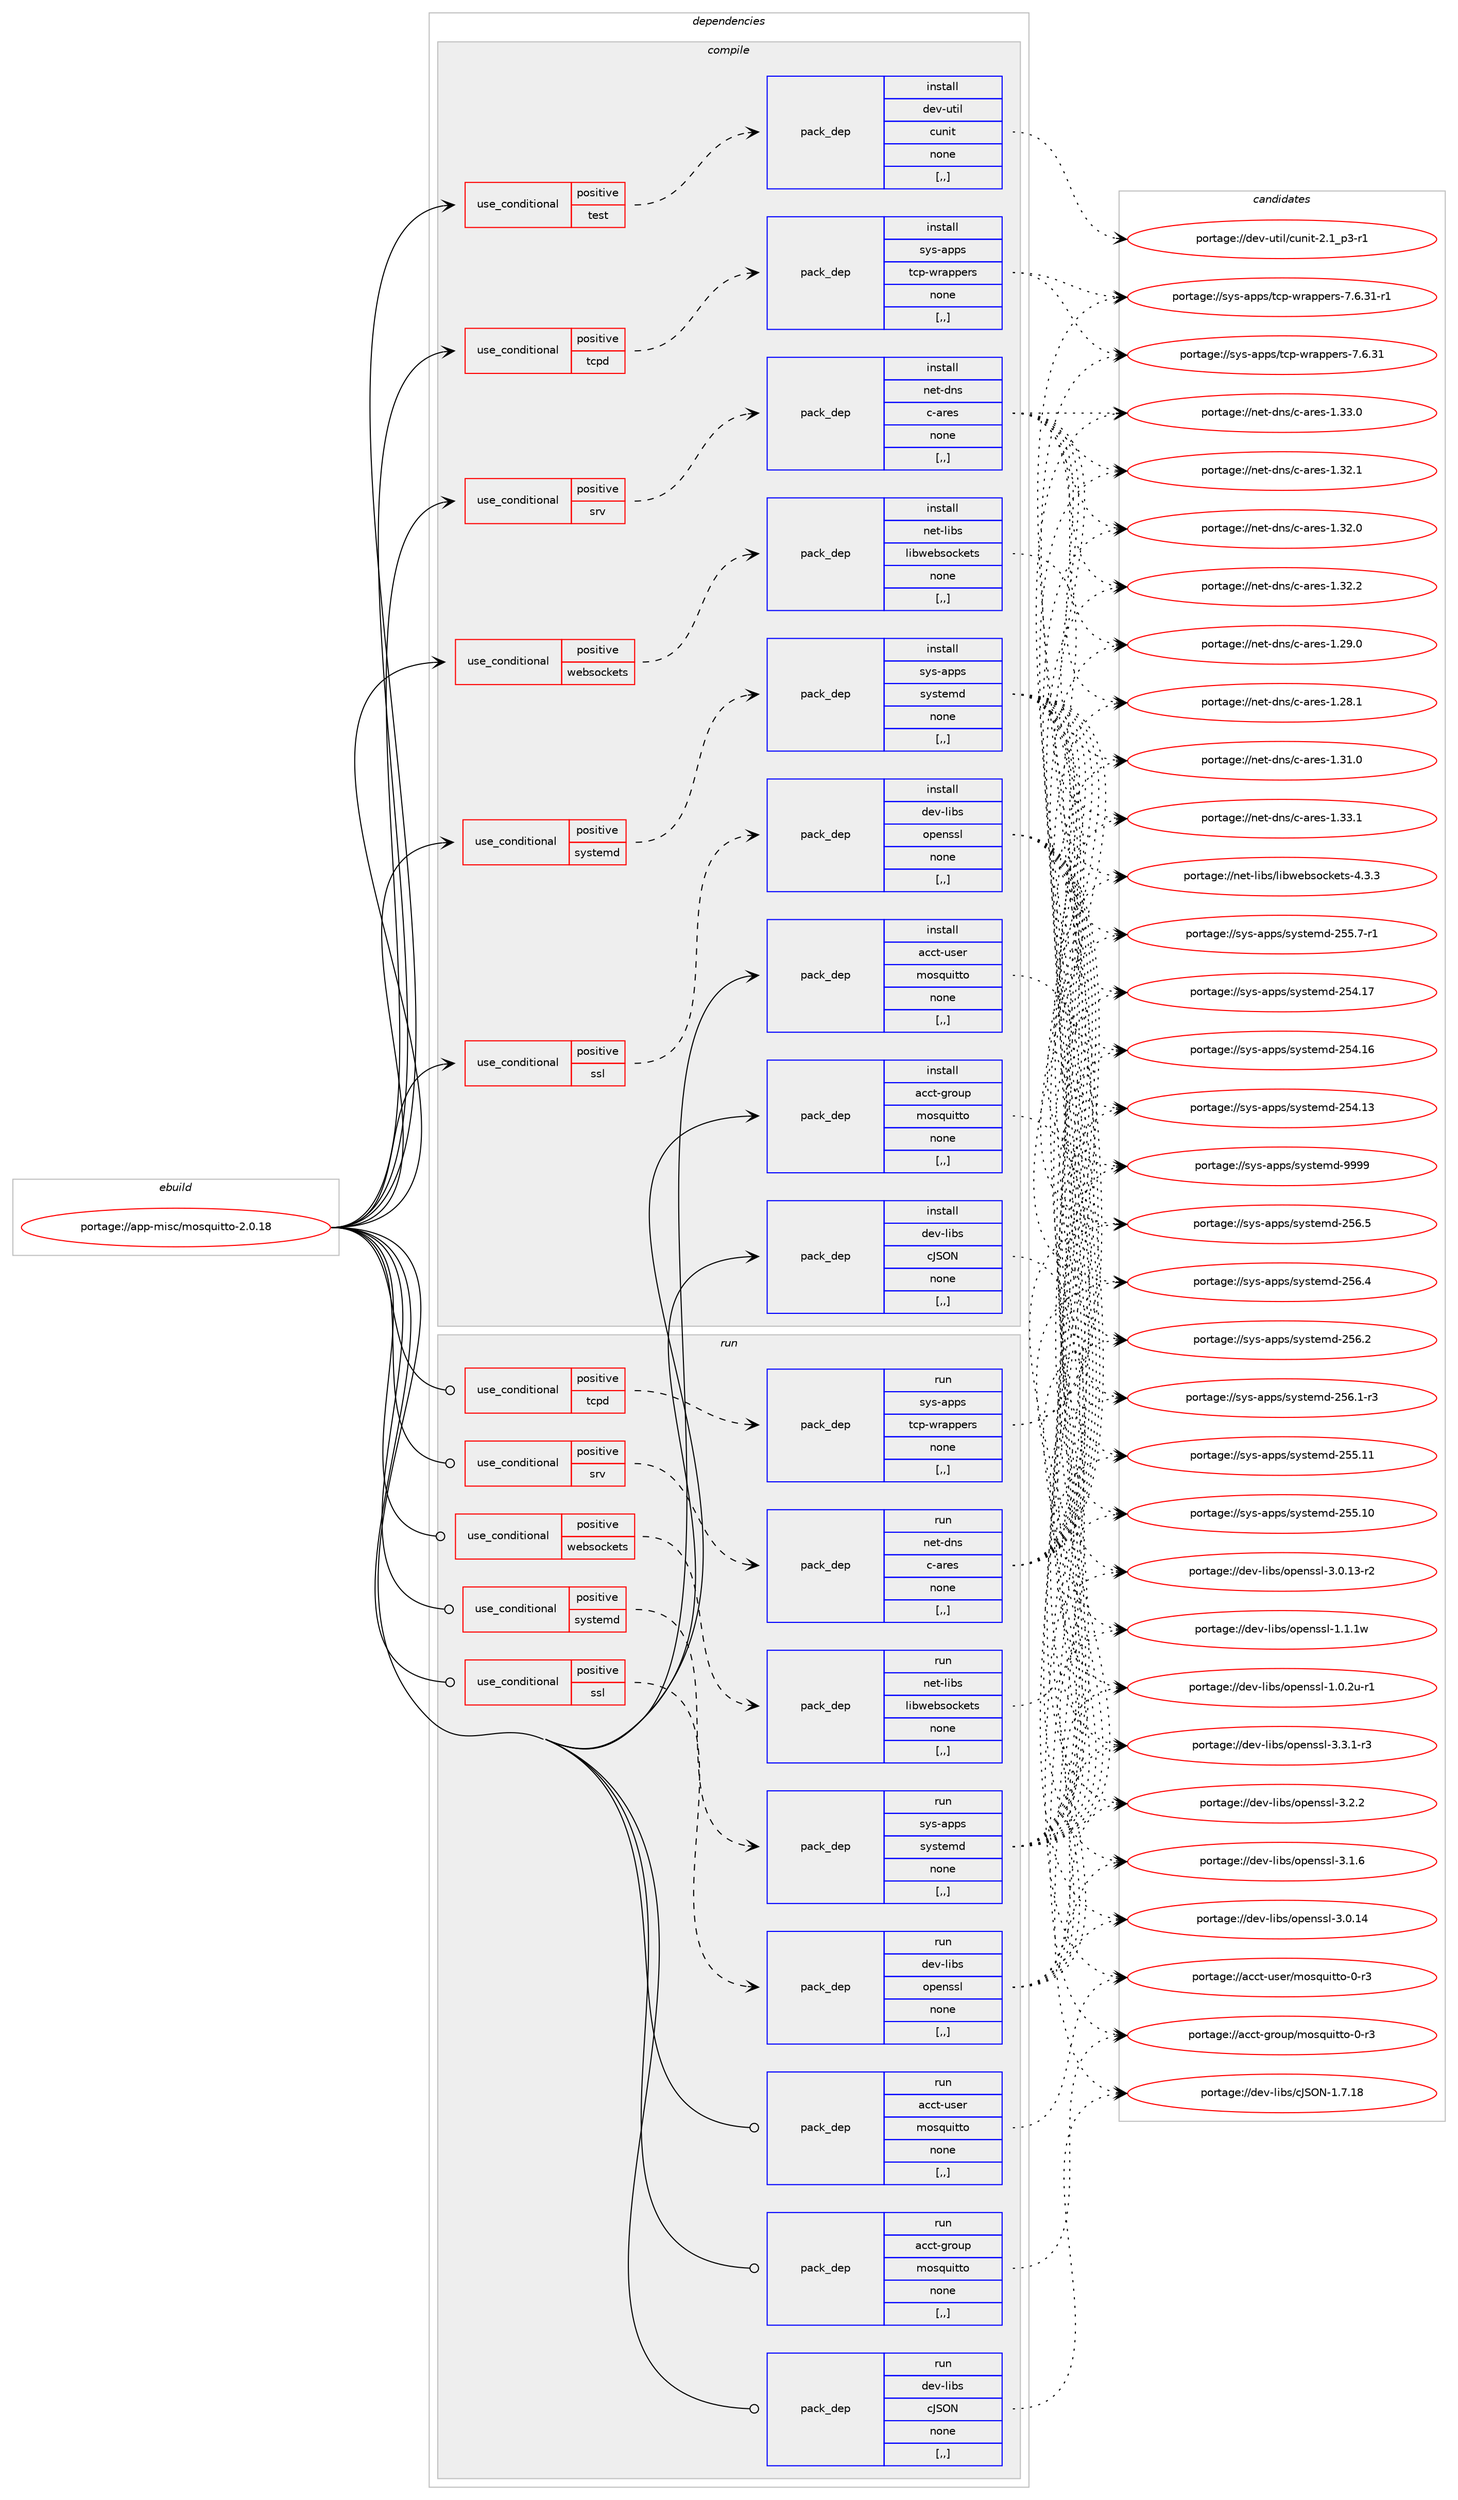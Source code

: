 digraph prolog {

# *************
# Graph options
# *************

newrank=true;
concentrate=true;
compound=true;
graph [rankdir=LR,fontname=Helvetica,fontsize=10,ranksep=1.5];#, ranksep=2.5, nodesep=0.2];
edge  [arrowhead=vee];
node  [fontname=Helvetica,fontsize=10];

# **********
# The ebuild
# **********

subgraph cluster_leftcol {
color=gray;
label=<<i>ebuild</i>>;
id [label="portage://app-misc/mosquitto-2.0.18", color=red, width=4, href="../app-misc/mosquitto-2.0.18.svg"];
}

# ****************
# The dependencies
# ****************

subgraph cluster_midcol {
color=gray;
label=<<i>dependencies</i>>;
subgraph cluster_compile {
fillcolor="#eeeeee";
style=filled;
label=<<i>compile</i>>;
subgraph cond142346 {
dependency536588 [label=<<TABLE BORDER="0" CELLBORDER="1" CELLSPACING="0" CELLPADDING="4"><TR><TD ROWSPAN="3" CELLPADDING="10">use_conditional</TD></TR><TR><TD>positive</TD></TR><TR><TD>srv</TD></TR></TABLE>>, shape=none, color=red];
subgraph pack390241 {
dependency536589 [label=<<TABLE BORDER="0" CELLBORDER="1" CELLSPACING="0" CELLPADDING="4" WIDTH="220"><TR><TD ROWSPAN="6" CELLPADDING="30">pack_dep</TD></TR><TR><TD WIDTH="110">install</TD></TR><TR><TD>net-dns</TD></TR><TR><TD>c-ares</TD></TR><TR><TD>none</TD></TR><TR><TD>[,,]</TD></TR></TABLE>>, shape=none, color=blue];
}
dependency536588:e -> dependency536589:w [weight=20,style="dashed",arrowhead="vee"];
}
id:e -> dependency536588:w [weight=20,style="solid",arrowhead="vee"];
subgraph cond142347 {
dependency536590 [label=<<TABLE BORDER="0" CELLBORDER="1" CELLSPACING="0" CELLPADDING="4"><TR><TD ROWSPAN="3" CELLPADDING="10">use_conditional</TD></TR><TR><TD>positive</TD></TR><TR><TD>ssl</TD></TR></TABLE>>, shape=none, color=red];
subgraph pack390242 {
dependency536591 [label=<<TABLE BORDER="0" CELLBORDER="1" CELLSPACING="0" CELLPADDING="4" WIDTH="220"><TR><TD ROWSPAN="6" CELLPADDING="30">pack_dep</TD></TR><TR><TD WIDTH="110">install</TD></TR><TR><TD>dev-libs</TD></TR><TR><TD>openssl</TD></TR><TR><TD>none</TD></TR><TR><TD>[,,]</TD></TR></TABLE>>, shape=none, color=blue];
}
dependency536590:e -> dependency536591:w [weight=20,style="dashed",arrowhead="vee"];
}
id:e -> dependency536590:w [weight=20,style="solid",arrowhead="vee"];
subgraph cond142348 {
dependency536592 [label=<<TABLE BORDER="0" CELLBORDER="1" CELLSPACING="0" CELLPADDING="4"><TR><TD ROWSPAN="3" CELLPADDING="10">use_conditional</TD></TR><TR><TD>positive</TD></TR><TR><TD>systemd</TD></TR></TABLE>>, shape=none, color=red];
subgraph pack390243 {
dependency536593 [label=<<TABLE BORDER="0" CELLBORDER="1" CELLSPACING="0" CELLPADDING="4" WIDTH="220"><TR><TD ROWSPAN="6" CELLPADDING="30">pack_dep</TD></TR><TR><TD WIDTH="110">install</TD></TR><TR><TD>sys-apps</TD></TR><TR><TD>systemd</TD></TR><TR><TD>none</TD></TR><TR><TD>[,,]</TD></TR></TABLE>>, shape=none, color=blue];
}
dependency536592:e -> dependency536593:w [weight=20,style="dashed",arrowhead="vee"];
}
id:e -> dependency536592:w [weight=20,style="solid",arrowhead="vee"];
subgraph cond142349 {
dependency536594 [label=<<TABLE BORDER="0" CELLBORDER="1" CELLSPACING="0" CELLPADDING="4"><TR><TD ROWSPAN="3" CELLPADDING="10">use_conditional</TD></TR><TR><TD>positive</TD></TR><TR><TD>tcpd</TD></TR></TABLE>>, shape=none, color=red];
subgraph pack390244 {
dependency536595 [label=<<TABLE BORDER="0" CELLBORDER="1" CELLSPACING="0" CELLPADDING="4" WIDTH="220"><TR><TD ROWSPAN="6" CELLPADDING="30">pack_dep</TD></TR><TR><TD WIDTH="110">install</TD></TR><TR><TD>sys-apps</TD></TR><TR><TD>tcp-wrappers</TD></TR><TR><TD>none</TD></TR><TR><TD>[,,]</TD></TR></TABLE>>, shape=none, color=blue];
}
dependency536594:e -> dependency536595:w [weight=20,style="dashed",arrowhead="vee"];
}
id:e -> dependency536594:w [weight=20,style="solid",arrowhead="vee"];
subgraph cond142350 {
dependency536596 [label=<<TABLE BORDER="0" CELLBORDER="1" CELLSPACING="0" CELLPADDING="4"><TR><TD ROWSPAN="3" CELLPADDING="10">use_conditional</TD></TR><TR><TD>positive</TD></TR><TR><TD>test</TD></TR></TABLE>>, shape=none, color=red];
subgraph pack390245 {
dependency536597 [label=<<TABLE BORDER="0" CELLBORDER="1" CELLSPACING="0" CELLPADDING="4" WIDTH="220"><TR><TD ROWSPAN="6" CELLPADDING="30">pack_dep</TD></TR><TR><TD WIDTH="110">install</TD></TR><TR><TD>dev-util</TD></TR><TR><TD>cunit</TD></TR><TR><TD>none</TD></TR><TR><TD>[,,]</TD></TR></TABLE>>, shape=none, color=blue];
}
dependency536596:e -> dependency536597:w [weight=20,style="dashed",arrowhead="vee"];
}
id:e -> dependency536596:w [weight=20,style="solid",arrowhead="vee"];
subgraph cond142351 {
dependency536598 [label=<<TABLE BORDER="0" CELLBORDER="1" CELLSPACING="0" CELLPADDING="4"><TR><TD ROWSPAN="3" CELLPADDING="10">use_conditional</TD></TR><TR><TD>positive</TD></TR><TR><TD>websockets</TD></TR></TABLE>>, shape=none, color=red];
subgraph pack390246 {
dependency536599 [label=<<TABLE BORDER="0" CELLBORDER="1" CELLSPACING="0" CELLPADDING="4" WIDTH="220"><TR><TD ROWSPAN="6" CELLPADDING="30">pack_dep</TD></TR><TR><TD WIDTH="110">install</TD></TR><TR><TD>net-libs</TD></TR><TR><TD>libwebsockets</TD></TR><TR><TD>none</TD></TR><TR><TD>[,,]</TD></TR></TABLE>>, shape=none, color=blue];
}
dependency536598:e -> dependency536599:w [weight=20,style="dashed",arrowhead="vee"];
}
id:e -> dependency536598:w [weight=20,style="solid",arrowhead="vee"];
subgraph pack390247 {
dependency536600 [label=<<TABLE BORDER="0" CELLBORDER="1" CELLSPACING="0" CELLPADDING="4" WIDTH="220"><TR><TD ROWSPAN="6" CELLPADDING="30">pack_dep</TD></TR><TR><TD WIDTH="110">install</TD></TR><TR><TD>acct-group</TD></TR><TR><TD>mosquitto</TD></TR><TR><TD>none</TD></TR><TR><TD>[,,]</TD></TR></TABLE>>, shape=none, color=blue];
}
id:e -> dependency536600:w [weight=20,style="solid",arrowhead="vee"];
subgraph pack390248 {
dependency536601 [label=<<TABLE BORDER="0" CELLBORDER="1" CELLSPACING="0" CELLPADDING="4" WIDTH="220"><TR><TD ROWSPAN="6" CELLPADDING="30">pack_dep</TD></TR><TR><TD WIDTH="110">install</TD></TR><TR><TD>acct-user</TD></TR><TR><TD>mosquitto</TD></TR><TR><TD>none</TD></TR><TR><TD>[,,]</TD></TR></TABLE>>, shape=none, color=blue];
}
id:e -> dependency536601:w [weight=20,style="solid",arrowhead="vee"];
subgraph pack390249 {
dependency536602 [label=<<TABLE BORDER="0" CELLBORDER="1" CELLSPACING="0" CELLPADDING="4" WIDTH="220"><TR><TD ROWSPAN="6" CELLPADDING="30">pack_dep</TD></TR><TR><TD WIDTH="110">install</TD></TR><TR><TD>dev-libs</TD></TR><TR><TD>cJSON</TD></TR><TR><TD>none</TD></TR><TR><TD>[,,]</TD></TR></TABLE>>, shape=none, color=blue];
}
id:e -> dependency536602:w [weight=20,style="solid",arrowhead="vee"];
}
subgraph cluster_compileandrun {
fillcolor="#eeeeee";
style=filled;
label=<<i>compile and run</i>>;
}
subgraph cluster_run {
fillcolor="#eeeeee";
style=filled;
label=<<i>run</i>>;
subgraph cond142352 {
dependency536603 [label=<<TABLE BORDER="0" CELLBORDER="1" CELLSPACING="0" CELLPADDING="4"><TR><TD ROWSPAN="3" CELLPADDING="10">use_conditional</TD></TR><TR><TD>positive</TD></TR><TR><TD>srv</TD></TR></TABLE>>, shape=none, color=red];
subgraph pack390250 {
dependency536604 [label=<<TABLE BORDER="0" CELLBORDER="1" CELLSPACING="0" CELLPADDING="4" WIDTH="220"><TR><TD ROWSPAN="6" CELLPADDING="30">pack_dep</TD></TR><TR><TD WIDTH="110">run</TD></TR><TR><TD>net-dns</TD></TR><TR><TD>c-ares</TD></TR><TR><TD>none</TD></TR><TR><TD>[,,]</TD></TR></TABLE>>, shape=none, color=blue];
}
dependency536603:e -> dependency536604:w [weight=20,style="dashed",arrowhead="vee"];
}
id:e -> dependency536603:w [weight=20,style="solid",arrowhead="odot"];
subgraph cond142353 {
dependency536605 [label=<<TABLE BORDER="0" CELLBORDER="1" CELLSPACING="0" CELLPADDING="4"><TR><TD ROWSPAN="3" CELLPADDING="10">use_conditional</TD></TR><TR><TD>positive</TD></TR><TR><TD>ssl</TD></TR></TABLE>>, shape=none, color=red];
subgraph pack390251 {
dependency536606 [label=<<TABLE BORDER="0" CELLBORDER="1" CELLSPACING="0" CELLPADDING="4" WIDTH="220"><TR><TD ROWSPAN="6" CELLPADDING="30">pack_dep</TD></TR><TR><TD WIDTH="110">run</TD></TR><TR><TD>dev-libs</TD></TR><TR><TD>openssl</TD></TR><TR><TD>none</TD></TR><TR><TD>[,,]</TD></TR></TABLE>>, shape=none, color=blue];
}
dependency536605:e -> dependency536606:w [weight=20,style="dashed",arrowhead="vee"];
}
id:e -> dependency536605:w [weight=20,style="solid",arrowhead="odot"];
subgraph cond142354 {
dependency536607 [label=<<TABLE BORDER="0" CELLBORDER="1" CELLSPACING="0" CELLPADDING="4"><TR><TD ROWSPAN="3" CELLPADDING="10">use_conditional</TD></TR><TR><TD>positive</TD></TR><TR><TD>systemd</TD></TR></TABLE>>, shape=none, color=red];
subgraph pack390252 {
dependency536608 [label=<<TABLE BORDER="0" CELLBORDER="1" CELLSPACING="0" CELLPADDING="4" WIDTH="220"><TR><TD ROWSPAN="6" CELLPADDING="30">pack_dep</TD></TR><TR><TD WIDTH="110">run</TD></TR><TR><TD>sys-apps</TD></TR><TR><TD>systemd</TD></TR><TR><TD>none</TD></TR><TR><TD>[,,]</TD></TR></TABLE>>, shape=none, color=blue];
}
dependency536607:e -> dependency536608:w [weight=20,style="dashed",arrowhead="vee"];
}
id:e -> dependency536607:w [weight=20,style="solid",arrowhead="odot"];
subgraph cond142355 {
dependency536609 [label=<<TABLE BORDER="0" CELLBORDER="1" CELLSPACING="0" CELLPADDING="4"><TR><TD ROWSPAN="3" CELLPADDING="10">use_conditional</TD></TR><TR><TD>positive</TD></TR><TR><TD>tcpd</TD></TR></TABLE>>, shape=none, color=red];
subgraph pack390253 {
dependency536610 [label=<<TABLE BORDER="0" CELLBORDER="1" CELLSPACING="0" CELLPADDING="4" WIDTH="220"><TR><TD ROWSPAN="6" CELLPADDING="30">pack_dep</TD></TR><TR><TD WIDTH="110">run</TD></TR><TR><TD>sys-apps</TD></TR><TR><TD>tcp-wrappers</TD></TR><TR><TD>none</TD></TR><TR><TD>[,,]</TD></TR></TABLE>>, shape=none, color=blue];
}
dependency536609:e -> dependency536610:w [weight=20,style="dashed",arrowhead="vee"];
}
id:e -> dependency536609:w [weight=20,style="solid",arrowhead="odot"];
subgraph cond142356 {
dependency536611 [label=<<TABLE BORDER="0" CELLBORDER="1" CELLSPACING="0" CELLPADDING="4"><TR><TD ROWSPAN="3" CELLPADDING="10">use_conditional</TD></TR><TR><TD>positive</TD></TR><TR><TD>websockets</TD></TR></TABLE>>, shape=none, color=red];
subgraph pack390254 {
dependency536612 [label=<<TABLE BORDER="0" CELLBORDER="1" CELLSPACING="0" CELLPADDING="4" WIDTH="220"><TR><TD ROWSPAN="6" CELLPADDING="30">pack_dep</TD></TR><TR><TD WIDTH="110">run</TD></TR><TR><TD>net-libs</TD></TR><TR><TD>libwebsockets</TD></TR><TR><TD>none</TD></TR><TR><TD>[,,]</TD></TR></TABLE>>, shape=none, color=blue];
}
dependency536611:e -> dependency536612:w [weight=20,style="dashed",arrowhead="vee"];
}
id:e -> dependency536611:w [weight=20,style="solid",arrowhead="odot"];
subgraph pack390255 {
dependency536613 [label=<<TABLE BORDER="0" CELLBORDER="1" CELLSPACING="0" CELLPADDING="4" WIDTH="220"><TR><TD ROWSPAN="6" CELLPADDING="30">pack_dep</TD></TR><TR><TD WIDTH="110">run</TD></TR><TR><TD>acct-group</TD></TR><TR><TD>mosquitto</TD></TR><TR><TD>none</TD></TR><TR><TD>[,,]</TD></TR></TABLE>>, shape=none, color=blue];
}
id:e -> dependency536613:w [weight=20,style="solid",arrowhead="odot"];
subgraph pack390256 {
dependency536614 [label=<<TABLE BORDER="0" CELLBORDER="1" CELLSPACING="0" CELLPADDING="4" WIDTH="220"><TR><TD ROWSPAN="6" CELLPADDING="30">pack_dep</TD></TR><TR><TD WIDTH="110">run</TD></TR><TR><TD>acct-user</TD></TR><TR><TD>mosquitto</TD></TR><TR><TD>none</TD></TR><TR><TD>[,,]</TD></TR></TABLE>>, shape=none, color=blue];
}
id:e -> dependency536614:w [weight=20,style="solid",arrowhead="odot"];
subgraph pack390257 {
dependency536615 [label=<<TABLE BORDER="0" CELLBORDER="1" CELLSPACING="0" CELLPADDING="4" WIDTH="220"><TR><TD ROWSPAN="6" CELLPADDING="30">pack_dep</TD></TR><TR><TD WIDTH="110">run</TD></TR><TR><TD>dev-libs</TD></TR><TR><TD>cJSON</TD></TR><TR><TD>none</TD></TR><TR><TD>[,,]</TD></TR></TABLE>>, shape=none, color=blue];
}
id:e -> dependency536615:w [weight=20,style="solid",arrowhead="odot"];
}
}

# **************
# The candidates
# **************

subgraph cluster_choices {
rank=same;
color=gray;
label=<<i>candidates</i>>;

subgraph choice390241 {
color=black;
nodesep=1;
choice110101116451001101154799459711410111545494651514649 [label="portage://net-dns/c-ares-1.33.1", color=red, width=4,href="../net-dns/c-ares-1.33.1.svg"];
choice110101116451001101154799459711410111545494651514648 [label="portage://net-dns/c-ares-1.33.0", color=red, width=4,href="../net-dns/c-ares-1.33.0.svg"];
choice110101116451001101154799459711410111545494651504650 [label="portage://net-dns/c-ares-1.32.2", color=red, width=4,href="../net-dns/c-ares-1.32.2.svg"];
choice110101116451001101154799459711410111545494651504649 [label="portage://net-dns/c-ares-1.32.1", color=red, width=4,href="../net-dns/c-ares-1.32.1.svg"];
choice110101116451001101154799459711410111545494651504648 [label="portage://net-dns/c-ares-1.32.0", color=red, width=4,href="../net-dns/c-ares-1.32.0.svg"];
choice110101116451001101154799459711410111545494651494648 [label="portage://net-dns/c-ares-1.31.0", color=red, width=4,href="../net-dns/c-ares-1.31.0.svg"];
choice110101116451001101154799459711410111545494650574648 [label="portage://net-dns/c-ares-1.29.0", color=red, width=4,href="../net-dns/c-ares-1.29.0.svg"];
choice110101116451001101154799459711410111545494650564649 [label="portage://net-dns/c-ares-1.28.1", color=red, width=4,href="../net-dns/c-ares-1.28.1.svg"];
dependency536589:e -> choice110101116451001101154799459711410111545494651514649:w [style=dotted,weight="100"];
dependency536589:e -> choice110101116451001101154799459711410111545494651514648:w [style=dotted,weight="100"];
dependency536589:e -> choice110101116451001101154799459711410111545494651504650:w [style=dotted,weight="100"];
dependency536589:e -> choice110101116451001101154799459711410111545494651504649:w [style=dotted,weight="100"];
dependency536589:e -> choice110101116451001101154799459711410111545494651504648:w [style=dotted,weight="100"];
dependency536589:e -> choice110101116451001101154799459711410111545494651494648:w [style=dotted,weight="100"];
dependency536589:e -> choice110101116451001101154799459711410111545494650574648:w [style=dotted,weight="100"];
dependency536589:e -> choice110101116451001101154799459711410111545494650564649:w [style=dotted,weight="100"];
}
subgraph choice390242 {
color=black;
nodesep=1;
choice1001011184510810598115471111121011101151151084551465146494511451 [label="portage://dev-libs/openssl-3.3.1-r3", color=red, width=4,href="../dev-libs/openssl-3.3.1-r3.svg"];
choice100101118451081059811547111112101110115115108455146504650 [label="portage://dev-libs/openssl-3.2.2", color=red, width=4,href="../dev-libs/openssl-3.2.2.svg"];
choice100101118451081059811547111112101110115115108455146494654 [label="portage://dev-libs/openssl-3.1.6", color=red, width=4,href="../dev-libs/openssl-3.1.6.svg"];
choice10010111845108105981154711111210111011511510845514648464952 [label="portage://dev-libs/openssl-3.0.14", color=red, width=4,href="../dev-libs/openssl-3.0.14.svg"];
choice100101118451081059811547111112101110115115108455146484649514511450 [label="portage://dev-libs/openssl-3.0.13-r2", color=red, width=4,href="../dev-libs/openssl-3.0.13-r2.svg"];
choice100101118451081059811547111112101110115115108454946494649119 [label="portage://dev-libs/openssl-1.1.1w", color=red, width=4,href="../dev-libs/openssl-1.1.1w.svg"];
choice1001011184510810598115471111121011101151151084549464846501174511449 [label="portage://dev-libs/openssl-1.0.2u-r1", color=red, width=4,href="../dev-libs/openssl-1.0.2u-r1.svg"];
dependency536591:e -> choice1001011184510810598115471111121011101151151084551465146494511451:w [style=dotted,weight="100"];
dependency536591:e -> choice100101118451081059811547111112101110115115108455146504650:w [style=dotted,weight="100"];
dependency536591:e -> choice100101118451081059811547111112101110115115108455146494654:w [style=dotted,weight="100"];
dependency536591:e -> choice10010111845108105981154711111210111011511510845514648464952:w [style=dotted,weight="100"];
dependency536591:e -> choice100101118451081059811547111112101110115115108455146484649514511450:w [style=dotted,weight="100"];
dependency536591:e -> choice100101118451081059811547111112101110115115108454946494649119:w [style=dotted,weight="100"];
dependency536591:e -> choice1001011184510810598115471111121011101151151084549464846501174511449:w [style=dotted,weight="100"];
}
subgraph choice390243 {
color=black;
nodesep=1;
choice1151211154597112112115471151211151161011091004557575757 [label="portage://sys-apps/systemd-9999", color=red, width=4,href="../sys-apps/systemd-9999.svg"];
choice115121115459711211211547115121115116101109100455053544653 [label="portage://sys-apps/systemd-256.5", color=red, width=4,href="../sys-apps/systemd-256.5.svg"];
choice115121115459711211211547115121115116101109100455053544652 [label="portage://sys-apps/systemd-256.4", color=red, width=4,href="../sys-apps/systemd-256.4.svg"];
choice115121115459711211211547115121115116101109100455053544650 [label="portage://sys-apps/systemd-256.2", color=red, width=4,href="../sys-apps/systemd-256.2.svg"];
choice1151211154597112112115471151211151161011091004550535446494511451 [label="portage://sys-apps/systemd-256.1-r3", color=red, width=4,href="../sys-apps/systemd-256.1-r3.svg"];
choice11512111545971121121154711512111511610110910045505353464949 [label="portage://sys-apps/systemd-255.11", color=red, width=4,href="../sys-apps/systemd-255.11.svg"];
choice11512111545971121121154711512111511610110910045505353464948 [label="portage://sys-apps/systemd-255.10", color=red, width=4,href="../sys-apps/systemd-255.10.svg"];
choice1151211154597112112115471151211151161011091004550535346554511449 [label="portage://sys-apps/systemd-255.7-r1", color=red, width=4,href="../sys-apps/systemd-255.7-r1.svg"];
choice11512111545971121121154711512111511610110910045505352464955 [label="portage://sys-apps/systemd-254.17", color=red, width=4,href="../sys-apps/systemd-254.17.svg"];
choice11512111545971121121154711512111511610110910045505352464954 [label="portage://sys-apps/systemd-254.16", color=red, width=4,href="../sys-apps/systemd-254.16.svg"];
choice11512111545971121121154711512111511610110910045505352464951 [label="portage://sys-apps/systemd-254.13", color=red, width=4,href="../sys-apps/systemd-254.13.svg"];
dependency536593:e -> choice1151211154597112112115471151211151161011091004557575757:w [style=dotted,weight="100"];
dependency536593:e -> choice115121115459711211211547115121115116101109100455053544653:w [style=dotted,weight="100"];
dependency536593:e -> choice115121115459711211211547115121115116101109100455053544652:w [style=dotted,weight="100"];
dependency536593:e -> choice115121115459711211211547115121115116101109100455053544650:w [style=dotted,weight="100"];
dependency536593:e -> choice1151211154597112112115471151211151161011091004550535446494511451:w [style=dotted,weight="100"];
dependency536593:e -> choice11512111545971121121154711512111511610110910045505353464949:w [style=dotted,weight="100"];
dependency536593:e -> choice11512111545971121121154711512111511610110910045505353464948:w [style=dotted,weight="100"];
dependency536593:e -> choice1151211154597112112115471151211151161011091004550535346554511449:w [style=dotted,weight="100"];
dependency536593:e -> choice11512111545971121121154711512111511610110910045505352464955:w [style=dotted,weight="100"];
dependency536593:e -> choice11512111545971121121154711512111511610110910045505352464954:w [style=dotted,weight="100"];
dependency536593:e -> choice11512111545971121121154711512111511610110910045505352464951:w [style=dotted,weight="100"];
}
subgraph choice390244 {
color=black;
nodesep=1;
choice115121115459711211211547116991124511911497112112101114115455546544651494511449 [label="portage://sys-apps/tcp-wrappers-7.6.31-r1", color=red, width=4,href="../sys-apps/tcp-wrappers-7.6.31-r1.svg"];
choice11512111545971121121154711699112451191149711211210111411545554654465149 [label="portage://sys-apps/tcp-wrappers-7.6.31", color=red, width=4,href="../sys-apps/tcp-wrappers-7.6.31.svg"];
dependency536595:e -> choice115121115459711211211547116991124511911497112112101114115455546544651494511449:w [style=dotted,weight="100"];
dependency536595:e -> choice11512111545971121121154711699112451191149711211210111411545554654465149:w [style=dotted,weight="100"];
}
subgraph choice390245 {
color=black;
nodesep=1;
choice1001011184511711610510847991171101051164550464995112514511449 [label="portage://dev-util/cunit-2.1_p3-r1", color=red, width=4,href="../dev-util/cunit-2.1_p3-r1.svg"];
dependency536597:e -> choice1001011184511711610510847991171101051164550464995112514511449:w [style=dotted,weight="100"];
}
subgraph choice390246 {
color=black;
nodesep=1;
choice110101116451081059811547108105981191019811511199107101116115455246514651 [label="portage://net-libs/libwebsockets-4.3.3", color=red, width=4,href="../net-libs/libwebsockets-4.3.3.svg"];
dependency536599:e -> choice110101116451081059811547108105981191019811511199107101116115455246514651:w [style=dotted,weight="100"];
}
subgraph choice390247 {
color=black;
nodesep=1;
choice979999116451031141111171124710911111511311710511611611145484511451 [label="portage://acct-group/mosquitto-0-r3", color=red, width=4,href="../acct-group/mosquitto-0-r3.svg"];
dependency536600:e -> choice979999116451031141111171124710911111511311710511611611145484511451:w [style=dotted,weight="100"];
}
subgraph choice390248 {
color=black;
nodesep=1;
choice979999116451171151011144710911111511311710511611611145484511451 [label="portage://acct-user/mosquitto-0-r3", color=red, width=4,href="../acct-user/mosquitto-0-r3.svg"];
dependency536601:e -> choice979999116451171151011144710911111511311710511611611145484511451:w [style=dotted,weight="100"];
}
subgraph choice390249 {
color=black;
nodesep=1;
choice100101118451081059811547997483797845494655464956 [label="portage://dev-libs/cJSON-1.7.18", color=red, width=4,href="../dev-libs/cJSON-1.7.18.svg"];
dependency536602:e -> choice100101118451081059811547997483797845494655464956:w [style=dotted,weight="100"];
}
subgraph choice390250 {
color=black;
nodesep=1;
choice110101116451001101154799459711410111545494651514649 [label="portage://net-dns/c-ares-1.33.1", color=red, width=4,href="../net-dns/c-ares-1.33.1.svg"];
choice110101116451001101154799459711410111545494651514648 [label="portage://net-dns/c-ares-1.33.0", color=red, width=4,href="../net-dns/c-ares-1.33.0.svg"];
choice110101116451001101154799459711410111545494651504650 [label="portage://net-dns/c-ares-1.32.2", color=red, width=4,href="../net-dns/c-ares-1.32.2.svg"];
choice110101116451001101154799459711410111545494651504649 [label="portage://net-dns/c-ares-1.32.1", color=red, width=4,href="../net-dns/c-ares-1.32.1.svg"];
choice110101116451001101154799459711410111545494651504648 [label="portage://net-dns/c-ares-1.32.0", color=red, width=4,href="../net-dns/c-ares-1.32.0.svg"];
choice110101116451001101154799459711410111545494651494648 [label="portage://net-dns/c-ares-1.31.0", color=red, width=4,href="../net-dns/c-ares-1.31.0.svg"];
choice110101116451001101154799459711410111545494650574648 [label="portage://net-dns/c-ares-1.29.0", color=red, width=4,href="../net-dns/c-ares-1.29.0.svg"];
choice110101116451001101154799459711410111545494650564649 [label="portage://net-dns/c-ares-1.28.1", color=red, width=4,href="../net-dns/c-ares-1.28.1.svg"];
dependency536604:e -> choice110101116451001101154799459711410111545494651514649:w [style=dotted,weight="100"];
dependency536604:e -> choice110101116451001101154799459711410111545494651514648:w [style=dotted,weight="100"];
dependency536604:e -> choice110101116451001101154799459711410111545494651504650:w [style=dotted,weight="100"];
dependency536604:e -> choice110101116451001101154799459711410111545494651504649:w [style=dotted,weight="100"];
dependency536604:e -> choice110101116451001101154799459711410111545494651504648:w [style=dotted,weight="100"];
dependency536604:e -> choice110101116451001101154799459711410111545494651494648:w [style=dotted,weight="100"];
dependency536604:e -> choice110101116451001101154799459711410111545494650574648:w [style=dotted,weight="100"];
dependency536604:e -> choice110101116451001101154799459711410111545494650564649:w [style=dotted,weight="100"];
}
subgraph choice390251 {
color=black;
nodesep=1;
choice1001011184510810598115471111121011101151151084551465146494511451 [label="portage://dev-libs/openssl-3.3.1-r3", color=red, width=4,href="../dev-libs/openssl-3.3.1-r3.svg"];
choice100101118451081059811547111112101110115115108455146504650 [label="portage://dev-libs/openssl-3.2.2", color=red, width=4,href="../dev-libs/openssl-3.2.2.svg"];
choice100101118451081059811547111112101110115115108455146494654 [label="portage://dev-libs/openssl-3.1.6", color=red, width=4,href="../dev-libs/openssl-3.1.6.svg"];
choice10010111845108105981154711111210111011511510845514648464952 [label="portage://dev-libs/openssl-3.0.14", color=red, width=4,href="../dev-libs/openssl-3.0.14.svg"];
choice100101118451081059811547111112101110115115108455146484649514511450 [label="portage://dev-libs/openssl-3.0.13-r2", color=red, width=4,href="../dev-libs/openssl-3.0.13-r2.svg"];
choice100101118451081059811547111112101110115115108454946494649119 [label="portage://dev-libs/openssl-1.1.1w", color=red, width=4,href="../dev-libs/openssl-1.1.1w.svg"];
choice1001011184510810598115471111121011101151151084549464846501174511449 [label="portage://dev-libs/openssl-1.0.2u-r1", color=red, width=4,href="../dev-libs/openssl-1.0.2u-r1.svg"];
dependency536606:e -> choice1001011184510810598115471111121011101151151084551465146494511451:w [style=dotted,weight="100"];
dependency536606:e -> choice100101118451081059811547111112101110115115108455146504650:w [style=dotted,weight="100"];
dependency536606:e -> choice100101118451081059811547111112101110115115108455146494654:w [style=dotted,weight="100"];
dependency536606:e -> choice10010111845108105981154711111210111011511510845514648464952:w [style=dotted,weight="100"];
dependency536606:e -> choice100101118451081059811547111112101110115115108455146484649514511450:w [style=dotted,weight="100"];
dependency536606:e -> choice100101118451081059811547111112101110115115108454946494649119:w [style=dotted,weight="100"];
dependency536606:e -> choice1001011184510810598115471111121011101151151084549464846501174511449:w [style=dotted,weight="100"];
}
subgraph choice390252 {
color=black;
nodesep=1;
choice1151211154597112112115471151211151161011091004557575757 [label="portage://sys-apps/systemd-9999", color=red, width=4,href="../sys-apps/systemd-9999.svg"];
choice115121115459711211211547115121115116101109100455053544653 [label="portage://sys-apps/systemd-256.5", color=red, width=4,href="../sys-apps/systemd-256.5.svg"];
choice115121115459711211211547115121115116101109100455053544652 [label="portage://sys-apps/systemd-256.4", color=red, width=4,href="../sys-apps/systemd-256.4.svg"];
choice115121115459711211211547115121115116101109100455053544650 [label="portage://sys-apps/systemd-256.2", color=red, width=4,href="../sys-apps/systemd-256.2.svg"];
choice1151211154597112112115471151211151161011091004550535446494511451 [label="portage://sys-apps/systemd-256.1-r3", color=red, width=4,href="../sys-apps/systemd-256.1-r3.svg"];
choice11512111545971121121154711512111511610110910045505353464949 [label="portage://sys-apps/systemd-255.11", color=red, width=4,href="../sys-apps/systemd-255.11.svg"];
choice11512111545971121121154711512111511610110910045505353464948 [label="portage://sys-apps/systemd-255.10", color=red, width=4,href="../sys-apps/systemd-255.10.svg"];
choice1151211154597112112115471151211151161011091004550535346554511449 [label="portage://sys-apps/systemd-255.7-r1", color=red, width=4,href="../sys-apps/systemd-255.7-r1.svg"];
choice11512111545971121121154711512111511610110910045505352464955 [label="portage://sys-apps/systemd-254.17", color=red, width=4,href="../sys-apps/systemd-254.17.svg"];
choice11512111545971121121154711512111511610110910045505352464954 [label="portage://sys-apps/systemd-254.16", color=red, width=4,href="../sys-apps/systemd-254.16.svg"];
choice11512111545971121121154711512111511610110910045505352464951 [label="portage://sys-apps/systemd-254.13", color=red, width=4,href="../sys-apps/systemd-254.13.svg"];
dependency536608:e -> choice1151211154597112112115471151211151161011091004557575757:w [style=dotted,weight="100"];
dependency536608:e -> choice115121115459711211211547115121115116101109100455053544653:w [style=dotted,weight="100"];
dependency536608:e -> choice115121115459711211211547115121115116101109100455053544652:w [style=dotted,weight="100"];
dependency536608:e -> choice115121115459711211211547115121115116101109100455053544650:w [style=dotted,weight="100"];
dependency536608:e -> choice1151211154597112112115471151211151161011091004550535446494511451:w [style=dotted,weight="100"];
dependency536608:e -> choice11512111545971121121154711512111511610110910045505353464949:w [style=dotted,weight="100"];
dependency536608:e -> choice11512111545971121121154711512111511610110910045505353464948:w [style=dotted,weight="100"];
dependency536608:e -> choice1151211154597112112115471151211151161011091004550535346554511449:w [style=dotted,weight="100"];
dependency536608:e -> choice11512111545971121121154711512111511610110910045505352464955:w [style=dotted,weight="100"];
dependency536608:e -> choice11512111545971121121154711512111511610110910045505352464954:w [style=dotted,weight="100"];
dependency536608:e -> choice11512111545971121121154711512111511610110910045505352464951:w [style=dotted,weight="100"];
}
subgraph choice390253 {
color=black;
nodesep=1;
choice115121115459711211211547116991124511911497112112101114115455546544651494511449 [label="portage://sys-apps/tcp-wrappers-7.6.31-r1", color=red, width=4,href="../sys-apps/tcp-wrappers-7.6.31-r1.svg"];
choice11512111545971121121154711699112451191149711211210111411545554654465149 [label="portage://sys-apps/tcp-wrappers-7.6.31", color=red, width=4,href="../sys-apps/tcp-wrappers-7.6.31.svg"];
dependency536610:e -> choice115121115459711211211547116991124511911497112112101114115455546544651494511449:w [style=dotted,weight="100"];
dependency536610:e -> choice11512111545971121121154711699112451191149711211210111411545554654465149:w [style=dotted,weight="100"];
}
subgraph choice390254 {
color=black;
nodesep=1;
choice110101116451081059811547108105981191019811511199107101116115455246514651 [label="portage://net-libs/libwebsockets-4.3.3", color=red, width=4,href="../net-libs/libwebsockets-4.3.3.svg"];
dependency536612:e -> choice110101116451081059811547108105981191019811511199107101116115455246514651:w [style=dotted,weight="100"];
}
subgraph choice390255 {
color=black;
nodesep=1;
choice979999116451031141111171124710911111511311710511611611145484511451 [label="portage://acct-group/mosquitto-0-r3", color=red, width=4,href="../acct-group/mosquitto-0-r3.svg"];
dependency536613:e -> choice979999116451031141111171124710911111511311710511611611145484511451:w [style=dotted,weight="100"];
}
subgraph choice390256 {
color=black;
nodesep=1;
choice979999116451171151011144710911111511311710511611611145484511451 [label="portage://acct-user/mosquitto-0-r3", color=red, width=4,href="../acct-user/mosquitto-0-r3.svg"];
dependency536614:e -> choice979999116451171151011144710911111511311710511611611145484511451:w [style=dotted,weight="100"];
}
subgraph choice390257 {
color=black;
nodesep=1;
choice100101118451081059811547997483797845494655464956 [label="portage://dev-libs/cJSON-1.7.18", color=red, width=4,href="../dev-libs/cJSON-1.7.18.svg"];
dependency536615:e -> choice100101118451081059811547997483797845494655464956:w [style=dotted,weight="100"];
}
}

}
